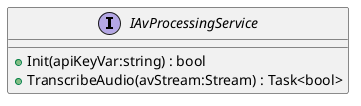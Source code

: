 @startuml
interface IAvProcessingService {
    + Init(apiKeyVar:string) : bool
    + TranscribeAudio(avStream:Stream) : Task<bool>
}
@enduml
